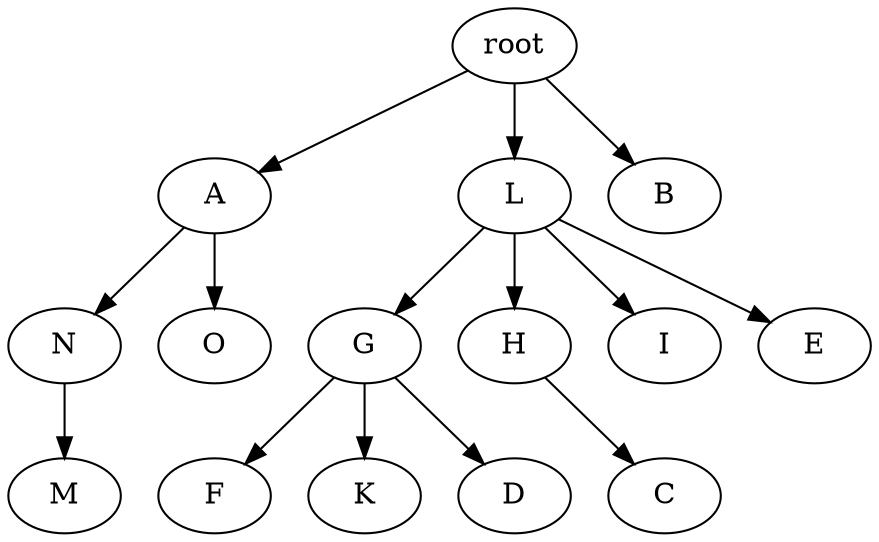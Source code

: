 strict digraph G {
	graph [name=G];
	0	[label=root];
	2	[label=A];
	0 -> 2;
	7	[label=L];
	0 -> 7;
	9	[label=B];
	0 -> 9;
	1	[label=M];
	8	[label=N];
	2 -> 8;
	10	[label=O];
	2 -> 10;
	3	[label=G];
	11	[label=F];
	3 -> 11;
	13	[label=K];
	3 -> 13;
	14	[label=D];
	3 -> 14;
	4	[label=H];
	12	[label=C];
	4 -> 12;
	5	[label=I];
	6	[label=E];
	7 -> 3;
	7 -> 4;
	7 -> 5;
	7 -> 6;
	8 -> 1;
}
